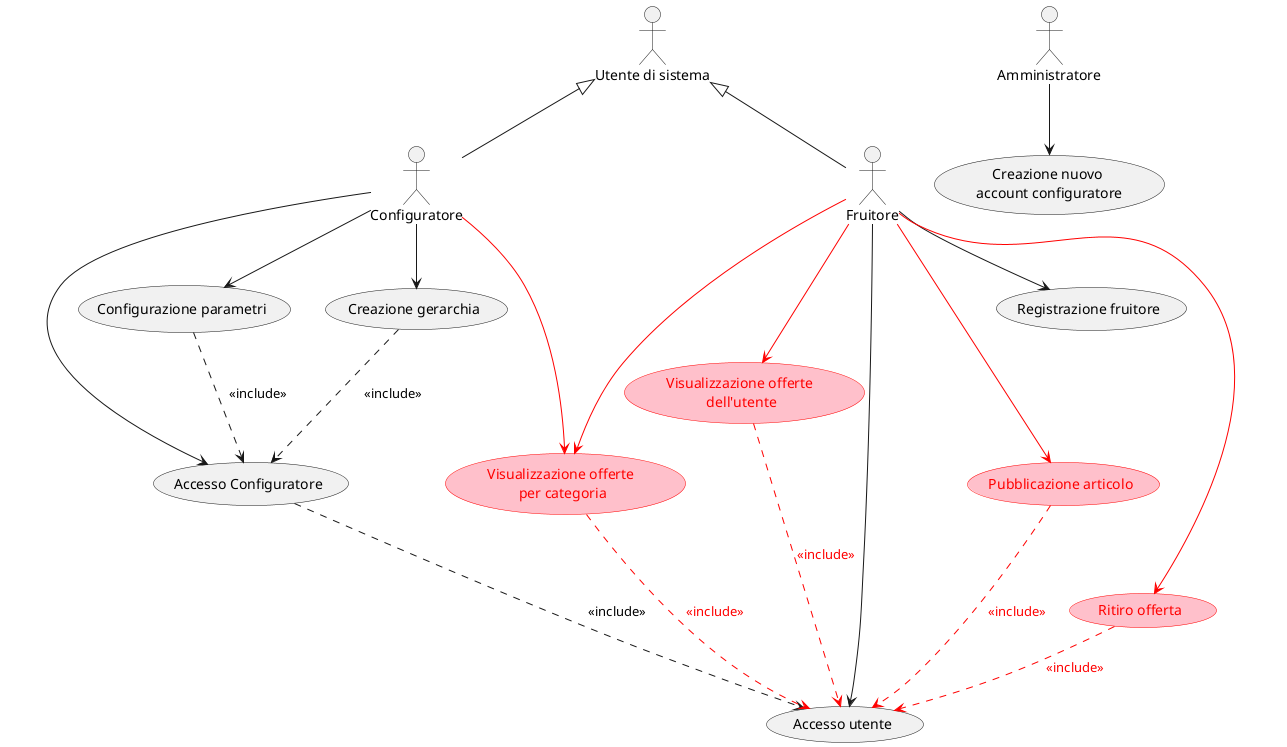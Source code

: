 @startuml

:Utente di sistema: as user
:Configuratore: as conf
:Amministratore: as adm

conf -up-|> user
conf --> (Accesso Configuratore)
conf --> (Creazione gerarchia)

adm --> (Creazione nuovo \naccount configuratore)

(Accesso Configuratore) ..> (Accesso utente): <<include>>
(Creazione gerarchia) ..> (Accesso Configuratore): <<include>>

:Fruitore: as fruit

fruit -up-|> user

(Configurazione parametri)
(Registrazione fruitore)

conf --> (Configurazione parametri)
fruit --> (Registrazione fruitore)
fruit --> (Accesso utente)
(Configurazione parametri) ..> (Accesso Configuratore) : <<include>>


'VERSIONE 3 ==========================================

(Pubblicazione articolo) #pink;line:red;text:red
(Ritiro offerta) #pink;line:red;text:red
(Visualizzazione offerte \nper categoria) #pink;line:red;text:red
(Visualizzazione offerte \ndell'utente) #pink;line:red;text:red

fruit --> (Pubblicazione articolo) #red;text:red
fruit --> (Ritiro offerta) #red;text:red
fruit --> (Visualizzazione offerte \nper categoria) #red;text:red
conf --> (Visualizzazione offerte \nper categoria) #red;text:red
fruit --> (Visualizzazione offerte \ndell'utente) #red;text:red

(Creazione gerarchia) -[hidden]- (Visualizzazione offerte \nper categoria)
(Registrazione fruitore) -[hidden]- (Pubblicazione articolo)
(Pubblicazione articolo) -[hidden]- (Ritiro offerta)

(Visualizzazione offerte \ndell'utente) ..> (Accesso utente) #red;text:red : <<include>>
(Visualizzazione offerte \nper categoria) ..> (Accesso utente) #red;text:red : <<include>>
(Ritiro offerta) ..> (Accesso utente) #red;text:red : <<include>>
(Pubblicazione articolo)  ..> (Accesso utente) #red;text:red : <<include>>

@enduml

